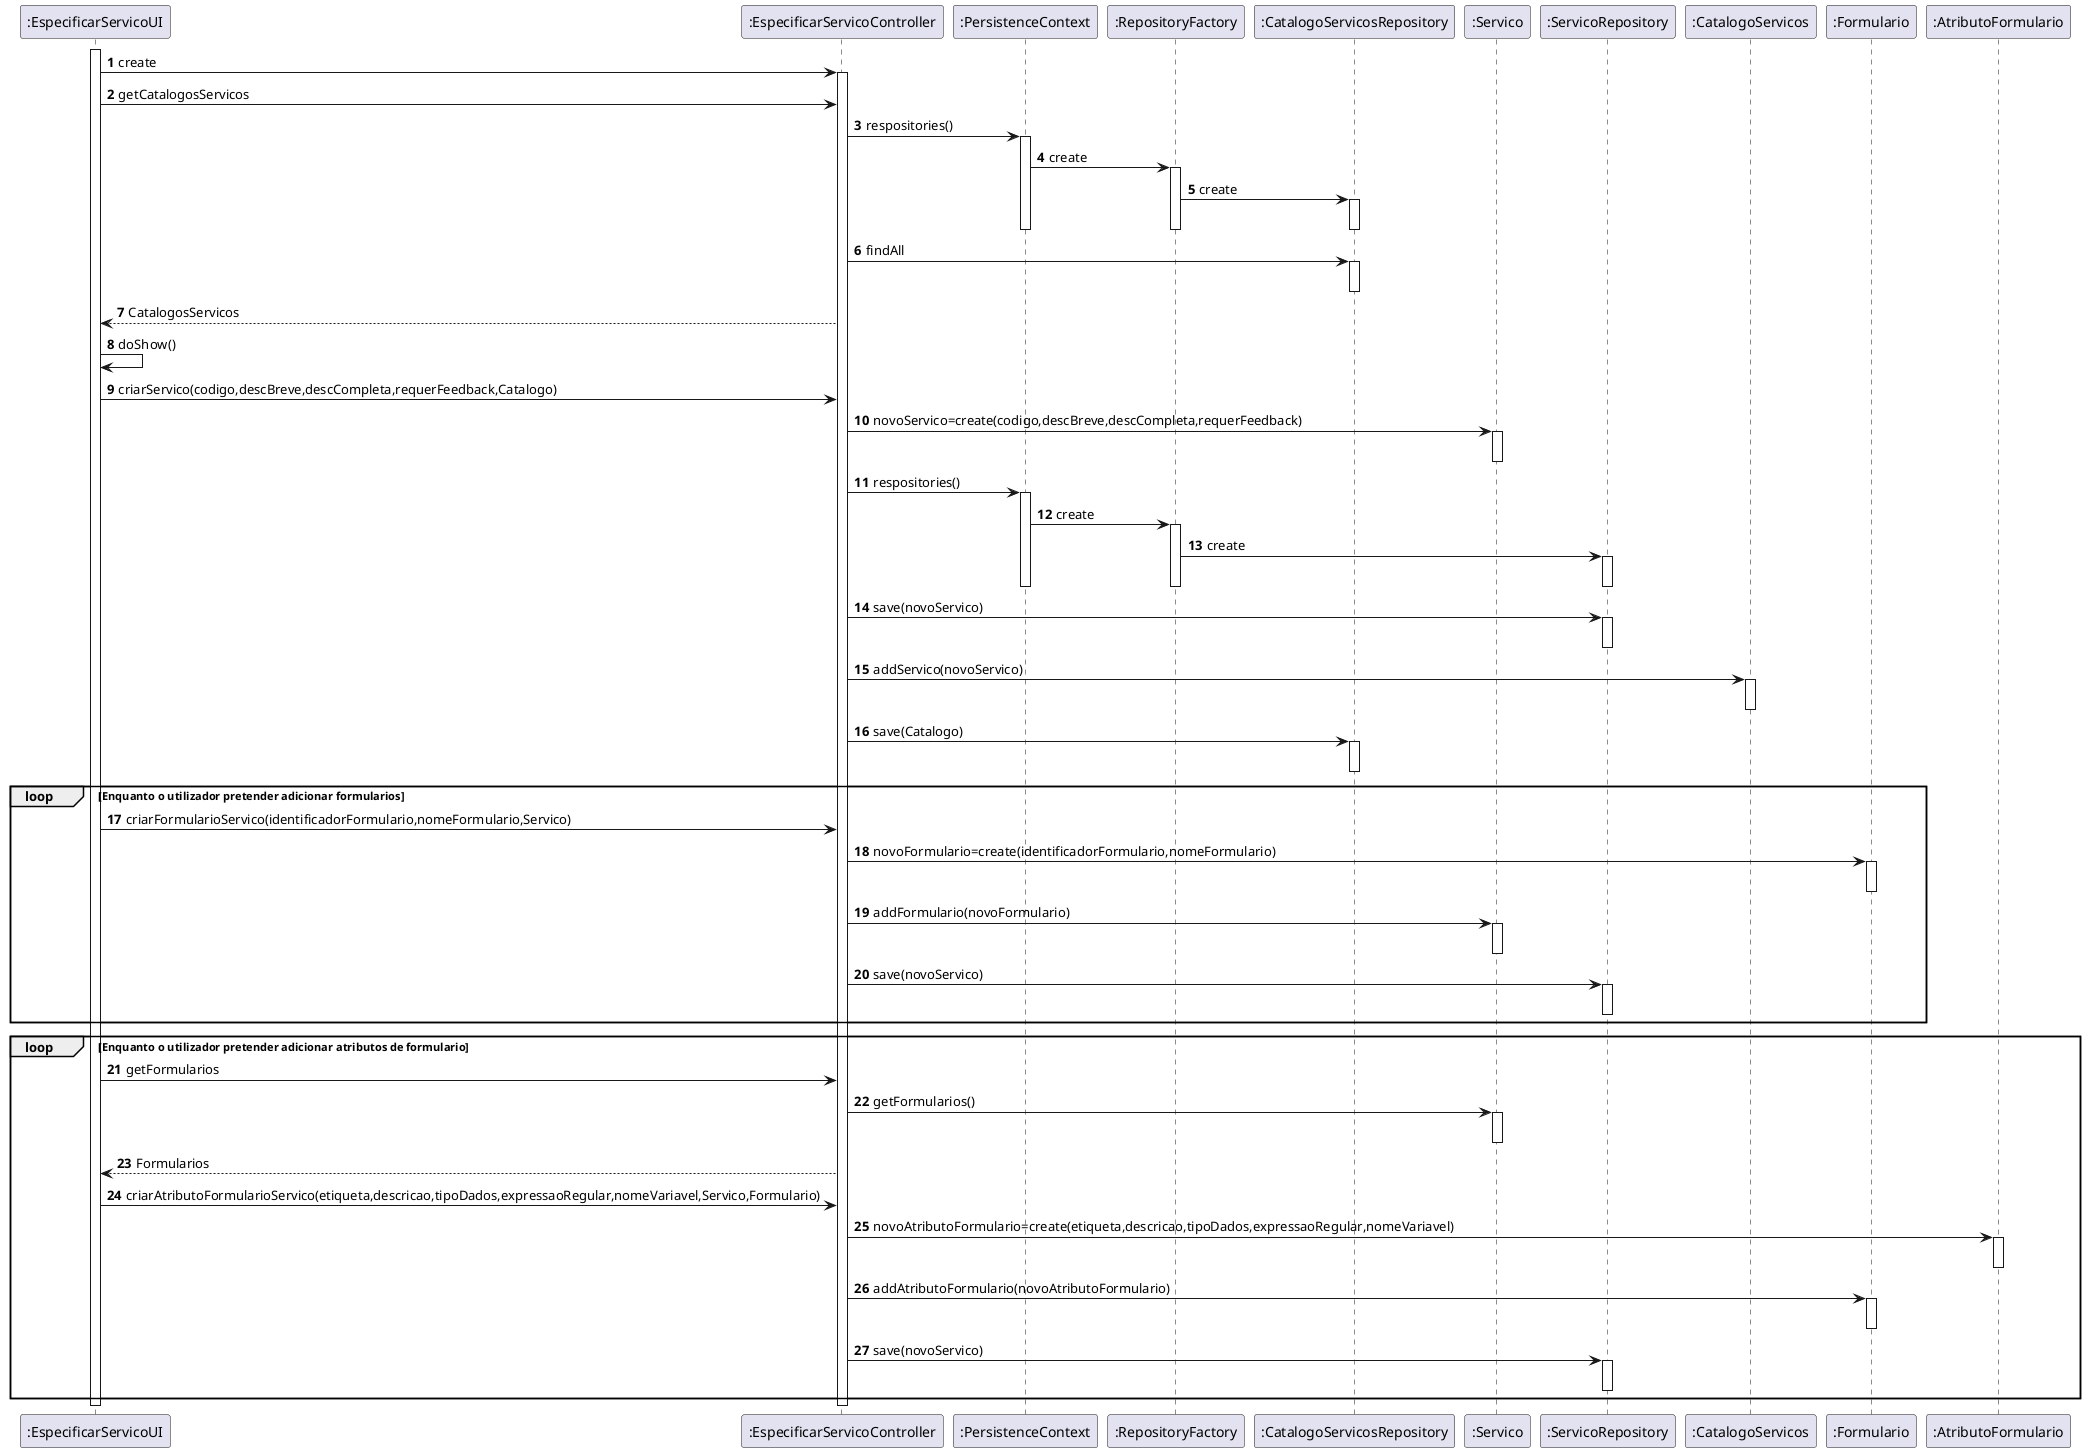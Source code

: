 @startuml
autonumber


participant ":EspecificarServicoUI" as UI
participant ":EspecificarServicoController" as CTRL
participant ":PersistenceContext" as PSC
participant ":RepositoryFactory" as REPFAC
participant ":CatalogoServicosRepository" as CSREP
participant ":Servico" as SVC
participant ":ServicoRepository" as SREP
participant ":CatalogoServicos" as CS
participant ":Formulario" as FL
participant ":AtributoFormulario" as AF

activate UI
UI -> CTRL : create
activate CTRL
UI -> CTRL : getCatalogosServicos
CTRL -> PSC : respositories()
activate PSC
PSC -> REPFAC : create
activate REPFAC
REPFAC -> CSREP : create
activate CSREP
deactivate CSREP
deactivate REPFAC
deactivate PSC
CTRL -> CSREP : findAll
activate CSREP
deactivate CSREP
CTRL --> UI : CatalogosServicos
UI -> UI : doShow()
UI -> CTRL : criarServico(codigo,descBreve,descCompleta,requerFeedback,Catalogo)
CTRL -> SVC : novoServico=create(codigo,descBreve,descCompleta,requerFeedback)
activate SVC
deactivate SVC
CTRL -> PSC : respositories()
activate PSC
PSC -> REPFAC : create
activate REPFAC
REPFAC -> SREP : create
activate SREP
deactivate SREP
deactivate REPFAC
deactivate PSC
CTRL -> SREP : save(novoServico)
activate SREP
deactivate SREP
CTRL -> CS : addServico(novoServico)
activate CS
deactivate CS
CTRL -> CSREP : save(Catalogo)
activate CSREP
deactivate CSREP
loop Enquanto o utilizador pretender adicionar formularios
UI -> CTRL : criarFormularioServico(identificadorFormulario,nomeFormulario,Servico)
CTRL -> FL : novoFormulario=create(identificadorFormulario,nomeFormulario)
activate FL
deactivate FL
CTRL -> SVC : addFormulario(novoFormulario)
activate SVC
deactivate SVC
CTRL -> SREP : save(novoServico)
activate SREP
deactivate SREP
end loop
loop Enquanto o utilizador pretender adicionar atributos de formulario
UI -> CTRL : getFormularios
CTRL -> SVC : getFormularios()
activate SVC
deactivate SVC
CTRL --> UI : Formularios
UI -> CTRL : criarAtributoFormularioServico(etiqueta,descricao,tipoDados,expressaoRegular,nomeVariavel,Servico,Formulario)
CTRL -> AF : novoAtributoFormulario=create(etiqueta,descricao,tipoDados,expressaoRegular,nomeVariavel)
activate AF
deactivate AF
CTRL -> FL : addAtributoFormulario(novoAtributoFormulario)
activate FL
deactivate FL
CTRL -> SREP : save(novoServico)
activate SREP
deactivate SREP
end loop
deactivate CTRL
deactivate UI

@enduml